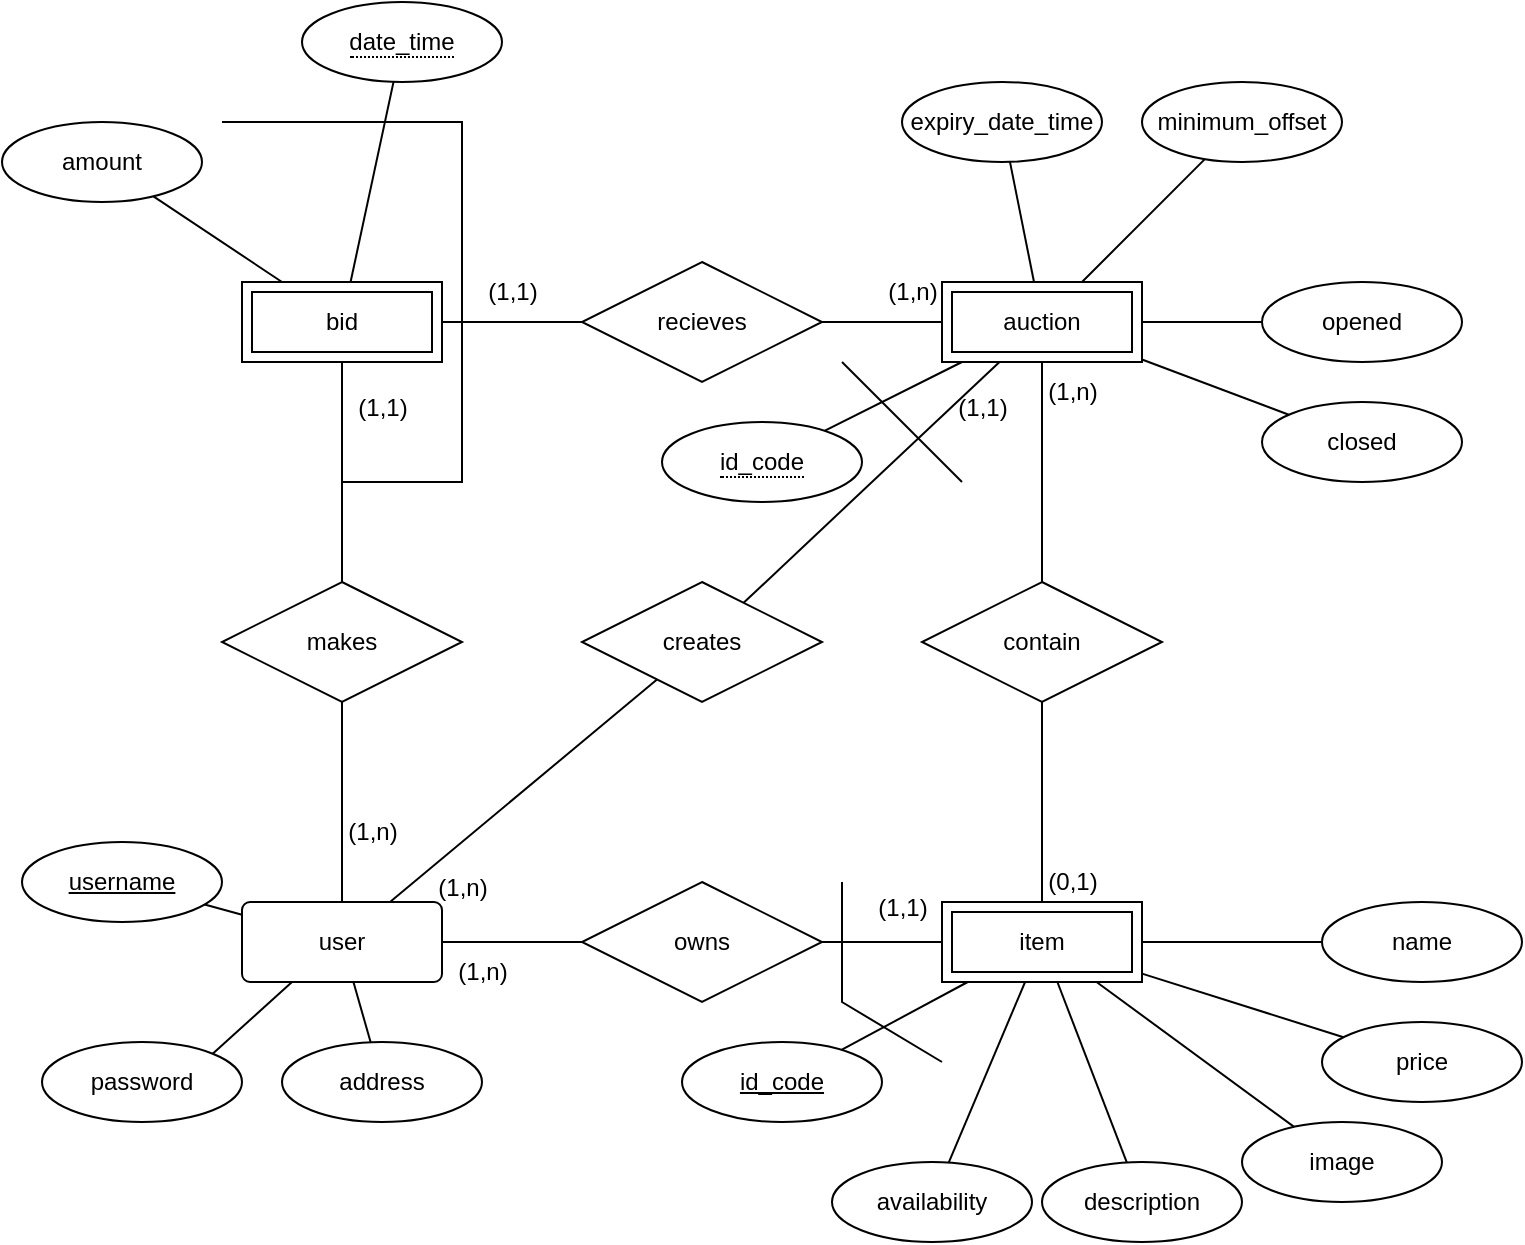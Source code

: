 <mxfile version="21.3.2" type="device">
  <diagram id="R2lEEEUBdFMjLlhIrx00" name="Page-1">
    <mxGraphModel dx="954" dy="685" grid="1" gridSize="10" guides="1" tooltips="1" connect="1" arrows="1" fold="1" page="1" pageScale="1" pageWidth="850" pageHeight="1100" math="0" shadow="0" extFonts="Permanent Marker^https://fonts.googleapis.com/css?family=Permanent+Marker">
      <root>
        <mxCell id="0" />
        <mxCell id="1" parent="0" />
        <mxCell id="7HfnvCUrbNojlMPrx9GS-21" value="user" style="rounded=1;arcSize=10;whiteSpace=wrap;html=1;align=center;" parent="1" vertex="1">
          <mxGeometry x="130" y="470" width="100" height="40" as="geometry" />
        </mxCell>
        <mxCell id="7HfnvCUrbNojlMPrx9GS-22" value="&lt;div&gt;id_code&lt;/div&gt;" style="ellipse;whiteSpace=wrap;html=1;align=center;fontStyle=4;" parent="1" vertex="1">
          <mxGeometry x="350" y="540" width="100" height="40" as="geometry" />
        </mxCell>
        <mxCell id="7HfnvCUrbNojlMPrx9GS-23" value="price" style="ellipse;whiteSpace=wrap;html=1;align=center;" parent="1" vertex="1">
          <mxGeometry x="670" y="530" width="100" height="40" as="geometry" />
        </mxCell>
        <mxCell id="7HfnvCUrbNojlMPrx9GS-24" value="image" style="ellipse;whiteSpace=wrap;html=1;align=center;" parent="1" vertex="1">
          <mxGeometry x="630" y="580" width="100" height="40" as="geometry" />
        </mxCell>
        <mxCell id="7HfnvCUrbNojlMPrx9GS-25" value="description" style="ellipse;whiteSpace=wrap;html=1;align=center;" parent="1" vertex="1">
          <mxGeometry x="530" y="600" width="100" height="40" as="geometry" />
        </mxCell>
        <mxCell id="7HfnvCUrbNojlMPrx9GS-26" value="name" style="ellipse;whiteSpace=wrap;html=1;align=center;" parent="1" vertex="1">
          <mxGeometry x="670" y="470" width="100" height="40" as="geometry" />
        </mxCell>
        <mxCell id="7HfnvCUrbNojlMPrx9GS-33" value="contain" style="shape=rhombus;perimeter=rhombusPerimeter;whiteSpace=wrap;html=1;align=center;" parent="1" vertex="1">
          <mxGeometry x="470" y="310" width="120" height="60" as="geometry" />
        </mxCell>
        <mxCell id="7HfnvCUrbNojlMPrx9GS-38" value="" style="endArrow=none;html=1;rounded=0;exitX=0.5;exitY=1;exitDx=0;exitDy=0;" parent="1" target="7HfnvCUrbNojlMPrx9GS-33" edge="1">
          <mxGeometry relative="1" as="geometry">
            <mxPoint x="530" y="200" as="sourcePoint" />
            <mxPoint x="500" y="440" as="targetPoint" />
          </mxGeometry>
        </mxCell>
        <mxCell id="7HfnvCUrbNojlMPrx9GS-39" value="(1,n)" style="text;html=1;align=center;verticalAlign=middle;resizable=0;points=[];autosize=1;strokeColor=none;fillColor=none;" parent="1" vertex="1">
          <mxGeometry x="520" y="200" width="50" height="30" as="geometry" />
        </mxCell>
        <mxCell id="7HfnvCUrbNojlMPrx9GS-41" value="" style="endArrow=none;html=1;rounded=0;entryX=0.5;entryY=1;entryDx=0;entryDy=0;exitX=0.5;exitY=0;exitDx=0;exitDy=0;" parent="1" target="7HfnvCUrbNojlMPrx9GS-33" edge="1">
          <mxGeometry relative="1" as="geometry">
            <mxPoint x="530" y="470" as="sourcePoint" />
            <mxPoint x="500" y="440" as="targetPoint" />
          </mxGeometry>
        </mxCell>
        <mxCell id="7HfnvCUrbNojlMPrx9GS-42" value="(0,1)" style="text;html=1;align=center;verticalAlign=middle;resizable=0;points=[];autosize=1;strokeColor=none;fillColor=none;" parent="1" vertex="1">
          <mxGeometry x="520" y="445" width="50" height="30" as="geometry" />
        </mxCell>
        <mxCell id="7HfnvCUrbNojlMPrx9GS-45" value="amount" style="ellipse;whiteSpace=wrap;html=1;align=center;" parent="1" vertex="1">
          <mxGeometry x="10" y="80" width="100" height="40" as="geometry" />
        </mxCell>
        <mxCell id="7HfnvCUrbNojlMPrx9GS-46" value="availability" style="ellipse;whiteSpace=wrap;html=1;align=center;" parent="1" vertex="1">
          <mxGeometry x="425" y="600" width="100" height="40" as="geometry" />
        </mxCell>
        <mxCell id="7HfnvCUrbNojlMPrx9GS-47" value="&lt;div&gt;expiry_date_time&lt;/div&gt;" style="ellipse;whiteSpace=wrap;html=1;align=center;" parent="1" vertex="1">
          <mxGeometry x="460" y="60" width="100" height="40" as="geometry" />
        </mxCell>
        <mxCell id="7HfnvCUrbNojlMPrx9GS-48" value="closed" style="ellipse;whiteSpace=wrap;html=1;align=center;" parent="1" vertex="1">
          <mxGeometry x="640" y="220" width="100" height="40" as="geometry" />
        </mxCell>
        <mxCell id="7HfnvCUrbNojlMPrx9GS-49" value="minimum_offset" style="ellipse;whiteSpace=wrap;html=1;align=center;" parent="1" vertex="1">
          <mxGeometry x="580" y="60" width="100" height="40" as="geometry" />
        </mxCell>
        <mxCell id="7HfnvCUrbNojlMPrx9GS-50" value="opened" style="ellipse;whiteSpace=wrap;html=1;align=center;" parent="1" vertex="1">
          <mxGeometry x="640" y="160" width="100" height="40" as="geometry" />
        </mxCell>
        <mxCell id="7HfnvCUrbNojlMPrx9GS-52" value="&lt;div&gt;address&lt;/div&gt;" style="ellipse;whiteSpace=wrap;html=1;align=center;" parent="1" vertex="1">
          <mxGeometry x="150" y="540" width="100" height="40" as="geometry" />
        </mxCell>
        <mxCell id="7HfnvCUrbNojlMPrx9GS-56" value="username" style="ellipse;whiteSpace=wrap;html=1;align=center;fontStyle=4;" parent="1" vertex="1">
          <mxGeometry x="20" y="440" width="100" height="40" as="geometry" />
        </mxCell>
        <mxCell id="7HfnvCUrbNojlMPrx9GS-57" value="recieves" style="shape=rhombus;perimeter=rhombusPerimeter;whiteSpace=wrap;html=1;align=center;" parent="1" vertex="1">
          <mxGeometry x="300" y="150" width="120" height="60" as="geometry" />
        </mxCell>
        <mxCell id="7HfnvCUrbNojlMPrx9GS-58" value="makes" style="shape=rhombus;perimeter=rhombusPerimeter;whiteSpace=wrap;html=1;align=center;" parent="1" vertex="1">
          <mxGeometry x="120" y="310" width="120" height="60" as="geometry" />
        </mxCell>
        <mxCell id="7HfnvCUrbNojlMPrx9GS-59" value="" style="endArrow=none;html=1;rounded=0;" parent="1" source="7HfnvCUrbNojlMPrx9GS-21" target="7HfnvCUrbNojlMPrx9GS-52" edge="1">
          <mxGeometry relative="1" as="geometry">
            <mxPoint x="340" y="350" as="sourcePoint" />
            <mxPoint x="500" y="350" as="targetPoint" />
          </mxGeometry>
        </mxCell>
        <mxCell id="7HfnvCUrbNojlMPrx9GS-60" value="" style="endArrow=none;html=1;rounded=0;entryX=0.5;entryY=1;entryDx=0;entryDy=0;" parent="1" source="7HfnvCUrbNojlMPrx9GS-21" target="7HfnvCUrbNojlMPrx9GS-58" edge="1">
          <mxGeometry relative="1" as="geometry">
            <mxPoint x="340" y="350" as="sourcePoint" />
            <mxPoint x="500" y="350" as="targetPoint" />
          </mxGeometry>
        </mxCell>
        <mxCell id="7HfnvCUrbNojlMPrx9GS-63" value="" style="endArrow=none;html=1;rounded=0;" parent="1" target="7HfnvCUrbNojlMPrx9GS-57" edge="1">
          <mxGeometry relative="1" as="geometry">
            <mxPoint x="480" y="180" as="sourcePoint" />
            <mxPoint x="500" y="350" as="targetPoint" />
          </mxGeometry>
        </mxCell>
        <mxCell id="7HfnvCUrbNojlMPrx9GS-65" value="" style="endArrow=none;html=1;rounded=0;" parent="1" source="7HfnvCUrbNojlMPrx9GS-49" edge="1">
          <mxGeometry relative="1" as="geometry">
            <mxPoint x="340" y="350" as="sourcePoint" />
            <mxPoint x="550" y="160" as="targetPoint" />
          </mxGeometry>
        </mxCell>
        <mxCell id="7HfnvCUrbNojlMPrx9GS-66" value="" style="endArrow=none;html=1;rounded=0;" parent="1" source="7HfnvCUrbNojlMPrx9GS-47" edge="1">
          <mxGeometry relative="1" as="geometry">
            <mxPoint x="340" y="350" as="sourcePoint" />
            <mxPoint x="526" y="160" as="targetPoint" />
          </mxGeometry>
        </mxCell>
        <mxCell id="7HfnvCUrbNojlMPrx9GS-67" value="" style="endArrow=none;html=1;rounded=0;" parent="1" source="7HfnvCUrbNojlMPrx9GS-50" edge="1">
          <mxGeometry relative="1" as="geometry">
            <mxPoint x="340" y="350" as="sourcePoint" />
            <mxPoint x="580" y="180" as="targetPoint" />
          </mxGeometry>
        </mxCell>
        <mxCell id="7HfnvCUrbNojlMPrx9GS-68" value="" style="endArrow=none;html=1;rounded=0;" parent="1" source="7HfnvCUrbNojlMPrx9GS-48" edge="1">
          <mxGeometry relative="1" as="geometry">
            <mxPoint x="340" y="350" as="sourcePoint" />
            <mxPoint x="580" y="198.75" as="targetPoint" />
          </mxGeometry>
        </mxCell>
        <mxCell id="7HfnvCUrbNojlMPrx9GS-75" value="" style="endArrow=none;html=1;rounded=0;" parent="1" source="7HfnvCUrbNojlMPrx9GS-21" target="7HfnvCUrbNojlMPrx9GS-56" edge="1">
          <mxGeometry relative="1" as="geometry">
            <mxPoint x="340" y="360" as="sourcePoint" />
            <mxPoint x="500" y="360" as="targetPoint" />
          </mxGeometry>
        </mxCell>
        <mxCell id="7HfnvCUrbNojlMPrx9GS-77" value="(1,n)" style="text;html=1;align=center;verticalAlign=middle;resizable=0;points=[];autosize=1;strokeColor=none;fillColor=none;" parent="1" vertex="1">
          <mxGeometry x="170" y="420" width="50" height="30" as="geometry" />
        </mxCell>
        <mxCell id="7HfnvCUrbNojlMPrx9GS-80" value="(1,1)" style="text;html=1;align=center;verticalAlign=middle;resizable=0;points=[];autosize=1;strokeColor=none;fillColor=none;" parent="1" vertex="1">
          <mxGeometry x="175" y="208" width="50" height="30" as="geometry" />
        </mxCell>
        <mxCell id="7HfnvCUrbNojlMPrx9GS-81" value="(1,1)" style="text;html=1;align=center;verticalAlign=middle;resizable=0;points=[];autosize=1;strokeColor=none;fillColor=none;" parent="1" vertex="1">
          <mxGeometry x="240" y="150" width="50" height="30" as="geometry" />
        </mxCell>
        <mxCell id="7HfnvCUrbNojlMPrx9GS-84" value="(1,n)" style="text;html=1;align=center;verticalAlign=middle;resizable=0;points=[];autosize=1;strokeColor=none;fillColor=none;" parent="1" vertex="1">
          <mxGeometry x="440" y="150" width="50" height="30" as="geometry" />
        </mxCell>
        <mxCell id="7G_2wvaFVIAPsDN2uyOu-1" value="creates" style="shape=rhombus;perimeter=rhombusPerimeter;whiteSpace=wrap;html=1;align=center;" parent="1" vertex="1">
          <mxGeometry x="300" y="310" width="120" height="60" as="geometry" />
        </mxCell>
        <mxCell id="7G_2wvaFVIAPsDN2uyOu-2" value="" style="endArrow=none;html=1;rounded=0;" parent="1" source="7G_2wvaFVIAPsDN2uyOu-1" edge="1">
          <mxGeometry relative="1" as="geometry">
            <mxPoint x="340" y="440" as="sourcePoint" />
            <mxPoint x="508.75" y="200" as="targetPoint" />
          </mxGeometry>
        </mxCell>
        <mxCell id="7G_2wvaFVIAPsDN2uyOu-3" value="" style="endArrow=none;html=1;rounded=0;" parent="1" source="7HfnvCUrbNojlMPrx9GS-21" target="7G_2wvaFVIAPsDN2uyOu-1" edge="1">
          <mxGeometry relative="1" as="geometry">
            <mxPoint x="340" y="440" as="sourcePoint" />
            <mxPoint x="500" y="440" as="targetPoint" />
          </mxGeometry>
        </mxCell>
        <mxCell id="7G_2wvaFVIAPsDN2uyOu-4" value="(1,n)" style="text;html=1;align=center;verticalAlign=middle;resizable=0;points=[];autosize=1;strokeColor=none;fillColor=none;" parent="1" vertex="1">
          <mxGeometry x="215" y="448" width="50" height="30" as="geometry" />
        </mxCell>
        <mxCell id="7G_2wvaFVIAPsDN2uyOu-5" value="(1,1)" style="text;html=1;align=center;verticalAlign=middle;resizable=0;points=[];autosize=1;strokeColor=none;fillColor=none;" parent="1" vertex="1">
          <mxGeometry x="475" y="208" width="50" height="30" as="geometry" />
        </mxCell>
        <mxCell id="XF9pPEfib6T8cZuwT7Qb-1" value="auction" style="shape=ext;margin=3;double=1;whiteSpace=wrap;html=1;align=center;" parent="1" vertex="1">
          <mxGeometry x="480" y="160" width="100" height="40" as="geometry" />
        </mxCell>
        <mxCell id="XF9pPEfib6T8cZuwT7Qb-2" value="bid" style="shape=ext;margin=3;double=1;whiteSpace=wrap;html=1;align=center;" parent="1" vertex="1">
          <mxGeometry x="130" y="160" width="100" height="40" as="geometry" />
        </mxCell>
        <mxCell id="XF9pPEfib6T8cZuwT7Qb-4" value="" style="endArrow=none;html=1;rounded=0;" parent="1" source="XF9pPEfib6T8cZuwT7Qb-2" target="7HfnvCUrbNojlMPrx9GS-57" edge="1">
          <mxGeometry relative="1" as="geometry">
            <mxPoint x="340" y="440" as="sourcePoint" />
            <mxPoint x="500" y="440" as="targetPoint" />
          </mxGeometry>
        </mxCell>
        <mxCell id="XF9pPEfib6T8cZuwT7Qb-5" value="" style="endArrow=none;html=1;rounded=0;" parent="1" source="XF9pPEfib6T8cZuwT7Qb-2" target="7HfnvCUrbNojlMPrx9GS-45" edge="1">
          <mxGeometry relative="1" as="geometry">
            <mxPoint x="300" y="420" as="sourcePoint" />
            <mxPoint x="460" y="420" as="targetPoint" />
          </mxGeometry>
        </mxCell>
        <mxCell id="XF9pPEfib6T8cZuwT7Qb-9" value="" style="endArrow=none;html=1;rounded=0;" parent="1" source="XF9pPEfib6T8cZuwT7Qb-2" target="7HfnvCUrbNojlMPrx9GS-58" edge="1">
          <mxGeometry relative="1" as="geometry">
            <mxPoint x="340" y="440" as="sourcePoint" />
            <mxPoint x="500" y="440" as="targetPoint" />
          </mxGeometry>
        </mxCell>
        <mxCell id="c4wr8UN3cmUsFIl1r9Jv-1" value="&lt;span style=&quot;border-bottom: 1px dotted&quot;&gt;id_code&lt;/span&gt;" style="ellipse;whiteSpace=wrap;html=1;align=center;" parent="1" vertex="1">
          <mxGeometry x="340" y="230" width="100" height="40" as="geometry" />
        </mxCell>
        <mxCell id="c4wr8UN3cmUsFIl1r9Jv-2" value="&lt;span style=&quot;border-bottom: 1px dotted&quot;&gt;date_time&lt;/span&gt;" style="ellipse;whiteSpace=wrap;html=1;align=center;" parent="1" vertex="1">
          <mxGeometry x="160" y="20" width="100" height="40" as="geometry" />
        </mxCell>
        <mxCell id="c4wr8UN3cmUsFIl1r9Jv-4" value="" style="endArrow=none;html=1;rounded=0;" parent="1" source="c4wr8UN3cmUsFIl1r9Jv-1" target="XF9pPEfib6T8cZuwT7Qb-1" edge="1">
          <mxGeometry relative="1" as="geometry">
            <mxPoint x="340" y="440" as="sourcePoint" />
            <mxPoint x="500" y="440" as="targetPoint" />
          </mxGeometry>
        </mxCell>
        <mxCell id="c4wr8UN3cmUsFIl1r9Jv-5" value="" style="endArrow=none;html=1;rounded=0;" parent="1" source="c4wr8UN3cmUsFIl1r9Jv-2" target="XF9pPEfib6T8cZuwT7Qb-2" edge="1">
          <mxGeometry relative="1" as="geometry">
            <mxPoint x="340" y="440" as="sourcePoint" />
            <mxPoint x="500" y="440" as="targetPoint" />
          </mxGeometry>
        </mxCell>
        <mxCell id="c4wr8UN3cmUsFIl1r9Jv-7" value="" style="endArrow=none;html=1;rounded=0;" parent="1" edge="1">
          <mxGeometry relative="1" as="geometry">
            <mxPoint x="180" y="260" as="sourcePoint" />
            <mxPoint x="120" y="80" as="targetPoint" />
            <Array as="points">
              <mxPoint x="240" y="260" />
              <mxPoint x="240" y="80" />
            </Array>
          </mxGeometry>
        </mxCell>
        <mxCell id="c4wr8UN3cmUsFIl1r9Jv-10" value="" style="endArrow=none;html=1;rounded=0;" parent="1" edge="1">
          <mxGeometry relative="1" as="geometry">
            <mxPoint x="430" y="200" as="sourcePoint" />
            <mxPoint x="490" y="260" as="targetPoint" />
          </mxGeometry>
        </mxCell>
        <mxCell id="EV_kONMlF-djutW4qRMt-1" value="owns" style="shape=rhombus;perimeter=rhombusPerimeter;whiteSpace=wrap;html=1;align=center;" parent="1" vertex="1">
          <mxGeometry x="300" y="460" width="120" height="60" as="geometry" />
        </mxCell>
        <mxCell id="EV_kONMlF-djutW4qRMt-2" value="" style="endArrow=none;html=1;rounded=0;" parent="1" source="7HfnvCUrbNojlMPrx9GS-21" target="EV_kONMlF-djutW4qRMt-1" edge="1">
          <mxGeometry relative="1" as="geometry">
            <mxPoint x="340" y="440" as="sourcePoint" />
            <mxPoint x="500" y="440" as="targetPoint" />
          </mxGeometry>
        </mxCell>
        <mxCell id="EV_kONMlF-djutW4qRMt-3" value="" style="endArrow=none;html=1;rounded=0;" parent="1" source="EV_kONMlF-djutW4qRMt-1" edge="1">
          <mxGeometry relative="1" as="geometry">
            <mxPoint x="340" y="440" as="sourcePoint" />
            <mxPoint x="480" y="490" as="targetPoint" />
          </mxGeometry>
        </mxCell>
        <mxCell id="EV_kONMlF-djutW4qRMt-4" value="(1,1)" style="text;html=1;align=center;verticalAlign=middle;resizable=0;points=[];autosize=1;strokeColor=none;fillColor=none;" parent="1" vertex="1">
          <mxGeometry x="435" y="458" width="50" height="30" as="geometry" />
        </mxCell>
        <mxCell id="EV_kONMlF-djutW4qRMt-5" value="(1,n)" style="text;html=1;align=center;verticalAlign=middle;resizable=0;points=[];autosize=1;strokeColor=none;fillColor=none;" parent="1" vertex="1">
          <mxGeometry x="225" y="490" width="50" height="30" as="geometry" />
        </mxCell>
        <mxCell id="EV_kONMlF-djutW4qRMt-6" value="item" style="shape=ext;margin=3;double=1;whiteSpace=wrap;html=1;align=center;" parent="1" vertex="1">
          <mxGeometry x="480" y="470" width="100" height="40" as="geometry" />
        </mxCell>
        <mxCell id="EV_kONMlF-djutW4qRMt-8" value="" style="endArrow=none;html=1;rounded=0;" parent="1" source="7HfnvCUrbNojlMPrx9GS-22" target="EV_kONMlF-djutW4qRMt-6" edge="1">
          <mxGeometry relative="1" as="geometry">
            <mxPoint x="340" y="440" as="sourcePoint" />
            <mxPoint x="500" y="440" as="targetPoint" />
          </mxGeometry>
        </mxCell>
        <mxCell id="EV_kONMlF-djutW4qRMt-9" value="" style="endArrow=none;html=1;rounded=0;" parent="1" source="7HfnvCUrbNojlMPrx9GS-26" target="EV_kONMlF-djutW4qRMt-6" edge="1">
          <mxGeometry relative="1" as="geometry">
            <mxPoint x="340" y="440" as="sourcePoint" />
            <mxPoint x="500" y="440" as="targetPoint" />
          </mxGeometry>
        </mxCell>
        <mxCell id="EV_kONMlF-djutW4qRMt-11" value="" style="endArrow=none;html=1;rounded=0;" parent="1" source="EV_kONMlF-djutW4qRMt-6" target="7HfnvCUrbNojlMPrx9GS-23" edge="1">
          <mxGeometry relative="1" as="geometry">
            <mxPoint x="530" y="490" as="sourcePoint" />
            <mxPoint x="500" y="440" as="targetPoint" />
          </mxGeometry>
        </mxCell>
        <mxCell id="EV_kONMlF-djutW4qRMt-12" value="" style="endArrow=none;html=1;rounded=0;" parent="1" source="EV_kONMlF-djutW4qRMt-6" target="7HfnvCUrbNojlMPrx9GS-24" edge="1">
          <mxGeometry relative="1" as="geometry">
            <mxPoint x="340" y="440" as="sourcePoint" />
            <mxPoint x="500" y="440" as="targetPoint" />
          </mxGeometry>
        </mxCell>
        <mxCell id="EV_kONMlF-djutW4qRMt-13" value="" style="endArrow=none;html=1;rounded=0;" parent="1" source="EV_kONMlF-djutW4qRMt-6" target="7HfnvCUrbNojlMPrx9GS-25" edge="1">
          <mxGeometry relative="1" as="geometry">
            <mxPoint x="340" y="440" as="sourcePoint" />
            <mxPoint x="500" y="440" as="targetPoint" />
          </mxGeometry>
        </mxCell>
        <mxCell id="EV_kONMlF-djutW4qRMt-14" value="" style="endArrow=none;html=1;rounded=0;" parent="1" source="EV_kONMlF-djutW4qRMt-6" target="7HfnvCUrbNojlMPrx9GS-46" edge="1">
          <mxGeometry relative="1" as="geometry">
            <mxPoint x="340" y="440" as="sourcePoint" />
            <mxPoint x="500" y="440" as="targetPoint" />
          </mxGeometry>
        </mxCell>
        <mxCell id="EV_kONMlF-djutW4qRMt-15" value="" style="endArrow=none;html=1;rounded=0;" parent="1" edge="1">
          <mxGeometry relative="1" as="geometry">
            <mxPoint x="430" y="460" as="sourcePoint" />
            <mxPoint x="480" y="550" as="targetPoint" />
            <Array as="points">
              <mxPoint x="430" y="520" />
            </Array>
          </mxGeometry>
        </mxCell>
        <mxCell id="tomeXcjx3UgSiGNlNVZK-1" value="&lt;div&gt;password&lt;/div&gt;" style="ellipse;whiteSpace=wrap;html=1;align=center;" vertex="1" parent="1">
          <mxGeometry x="30" y="540" width="100" height="40" as="geometry" />
        </mxCell>
        <mxCell id="tomeXcjx3UgSiGNlNVZK-2" value="" style="endArrow=none;html=1;rounded=0;exitX=0.25;exitY=1;exitDx=0;exitDy=0;entryX=1;entryY=0;entryDx=0;entryDy=0;" edge="1" parent="1" source="7HfnvCUrbNojlMPrx9GS-21" target="tomeXcjx3UgSiGNlNVZK-1">
          <mxGeometry relative="1" as="geometry">
            <mxPoint x="196" y="520" as="sourcePoint" />
            <mxPoint x="204" y="550" as="targetPoint" />
          </mxGeometry>
        </mxCell>
      </root>
    </mxGraphModel>
  </diagram>
</mxfile>
